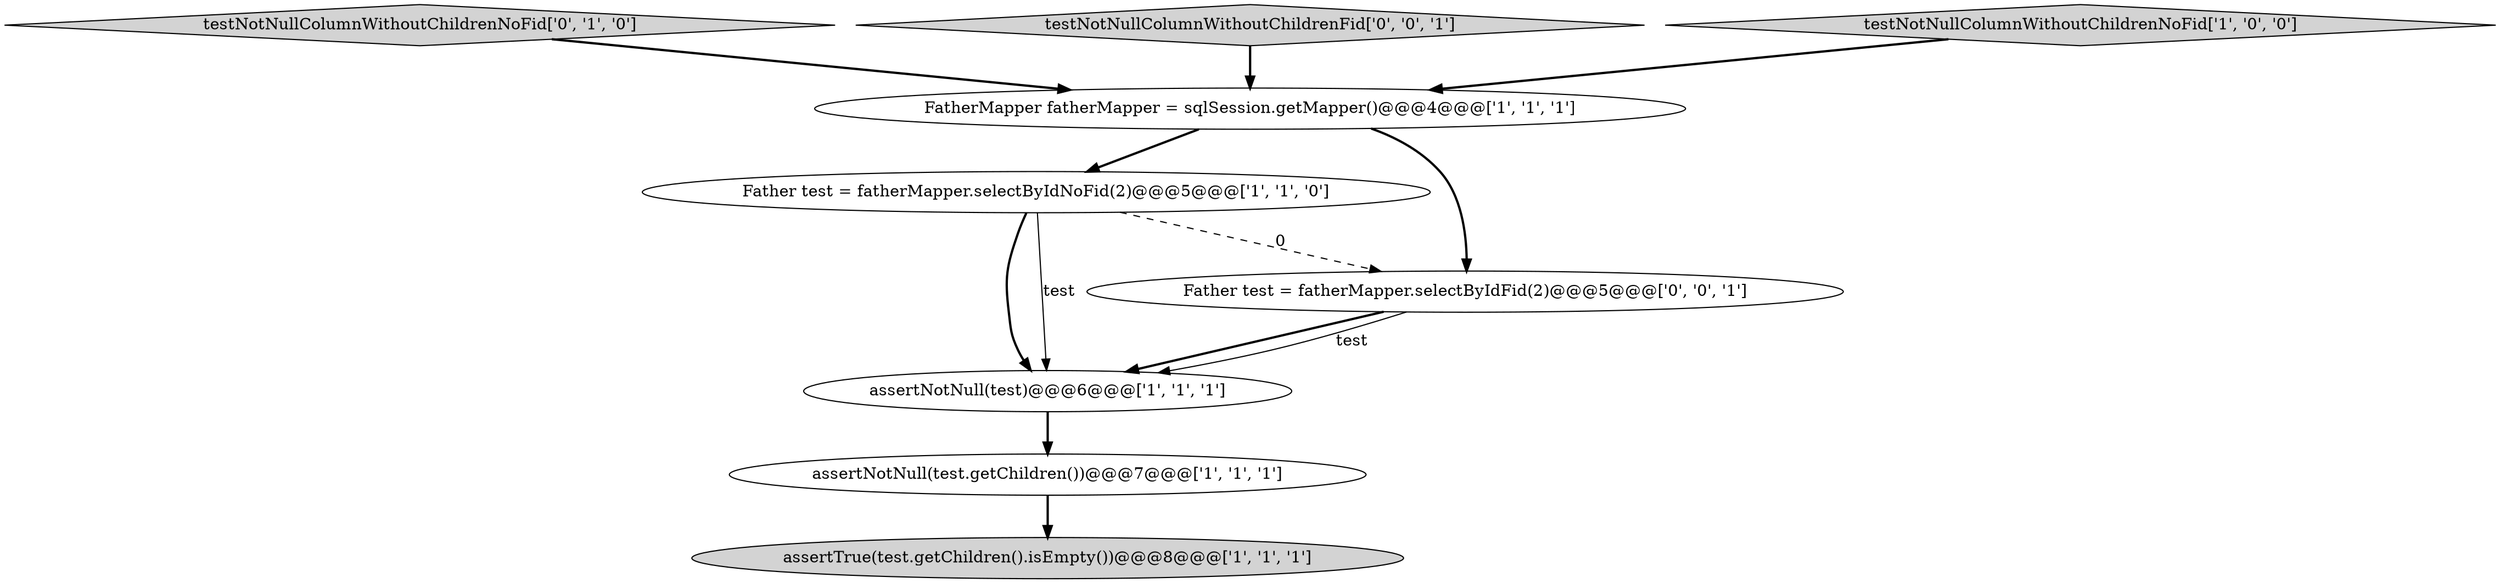 digraph {
1 [style = filled, label = "assertNotNull(test.getChildren())@@@7@@@['1', '1', '1']", fillcolor = white, shape = ellipse image = "AAA0AAABBB1BBB"];
3 [style = filled, label = "Father test = fatherMapper.selectByIdNoFid(2)@@@5@@@['1', '1', '0']", fillcolor = white, shape = ellipse image = "AAA0AAABBB1BBB"];
4 [style = filled, label = "FatherMapper fatherMapper = sqlSession.getMapper()@@@4@@@['1', '1', '1']", fillcolor = white, shape = ellipse image = "AAA0AAABBB1BBB"];
6 [style = filled, label = "testNotNullColumnWithoutChildrenNoFid['0', '1', '0']", fillcolor = lightgray, shape = diamond image = "AAA0AAABBB2BBB"];
7 [style = filled, label = "testNotNullColumnWithoutChildrenFid['0', '0', '1']", fillcolor = lightgray, shape = diamond image = "AAA0AAABBB3BBB"];
8 [style = filled, label = "Father test = fatherMapper.selectByIdFid(2)@@@5@@@['0', '0', '1']", fillcolor = white, shape = ellipse image = "AAA0AAABBB3BBB"];
0 [style = filled, label = "assertNotNull(test)@@@6@@@['1', '1', '1']", fillcolor = white, shape = ellipse image = "AAA0AAABBB1BBB"];
5 [style = filled, label = "testNotNullColumnWithoutChildrenNoFid['1', '0', '0']", fillcolor = lightgray, shape = diamond image = "AAA0AAABBB1BBB"];
2 [style = filled, label = "assertTrue(test.getChildren().isEmpty())@@@8@@@['1', '1', '1']", fillcolor = lightgray, shape = ellipse image = "AAA0AAABBB1BBB"];
8->0 [style = bold, label=""];
3->8 [style = dashed, label="0"];
3->0 [style = bold, label=""];
4->3 [style = bold, label=""];
6->4 [style = bold, label=""];
4->8 [style = bold, label=""];
1->2 [style = bold, label=""];
8->0 [style = solid, label="test"];
3->0 [style = solid, label="test"];
7->4 [style = bold, label=""];
0->1 [style = bold, label=""];
5->4 [style = bold, label=""];
}
